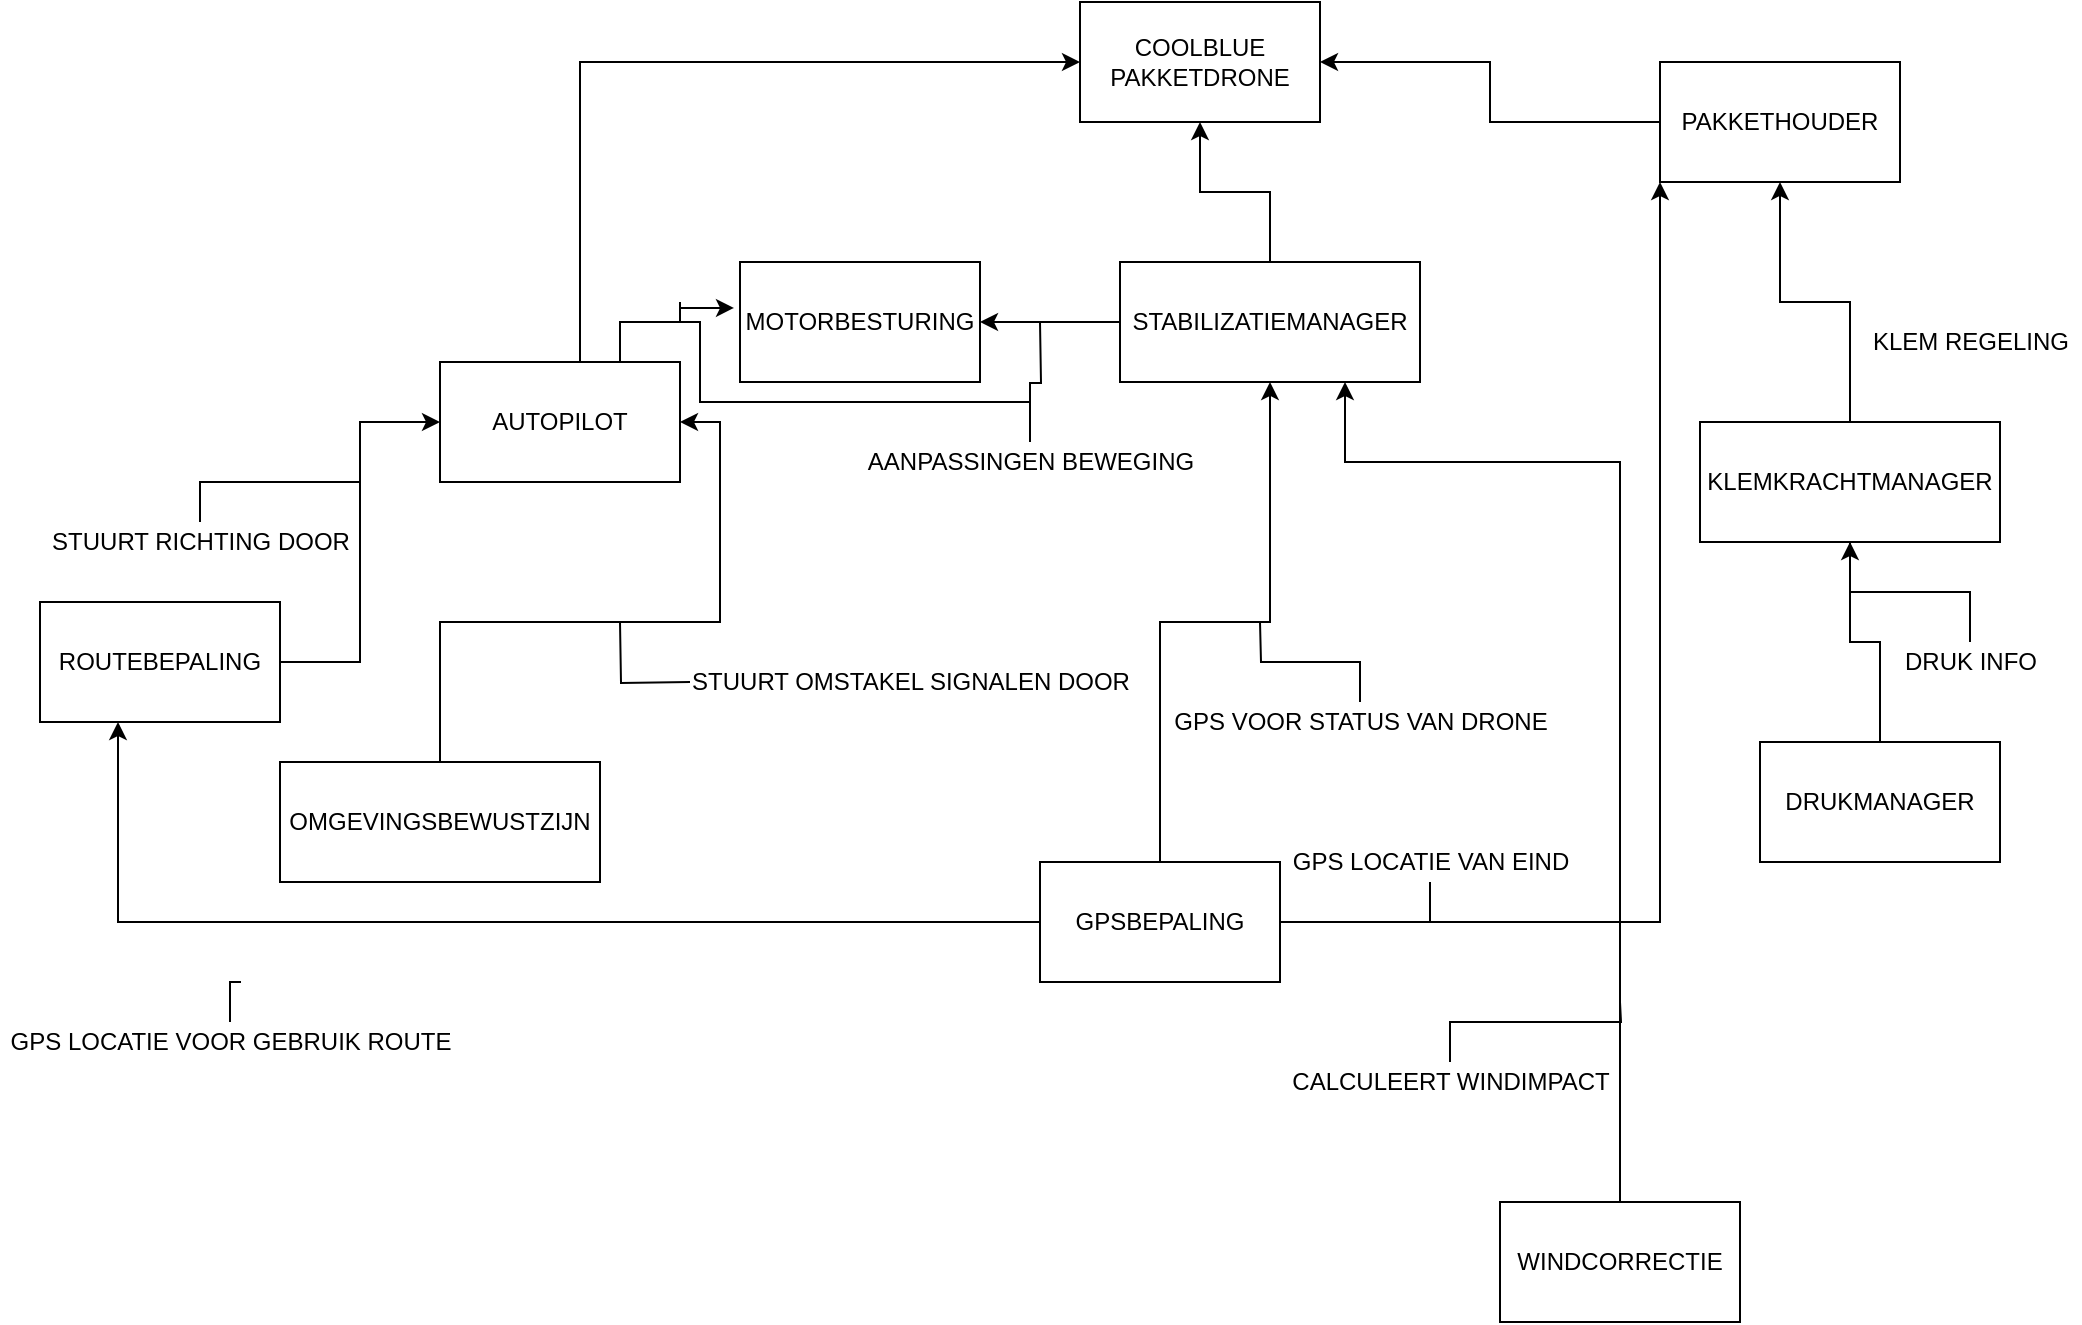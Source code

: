 <mxfile version="14.5.7" type="github"><diagram id="3bLuKH1uTIn5fDuzrInM" name="Page-1"><mxGraphModel dx="2272" dy="763" grid="1" gridSize="10" guides="1" tooltips="1" connect="1" arrows="1" fold="1" page="1" pageScale="1" pageWidth="850" pageHeight="1100" math="0" shadow="0"><root><mxCell id="0"/><mxCell id="1" parent="0"/><mxCell id="SuBQouhVd2eiQVnsVfEx-1" value="COOLBLUE PAKKETDRONE" style="rounded=0;whiteSpace=wrap;html=1;" vertex="1" parent="1"><mxGeometry x="340" y="70" width="120" height="60" as="geometry"/></mxCell><mxCell id="SuBQouhVd2eiQVnsVfEx-24" style="edgeStyle=orthogonalEdgeStyle;rounded=0;orthogonalLoop=1;jettySize=auto;html=1;entryX=0;entryY=0.5;entryDx=0;entryDy=0;" edge="1" parent="1" source="SuBQouhVd2eiQVnsVfEx-2" target="SuBQouhVd2eiQVnsVfEx-1"><mxGeometry relative="1" as="geometry"><Array as="points"><mxPoint x="90" y="100"/></Array></mxGeometry></mxCell><mxCell id="SuBQouhVd2eiQVnsVfEx-49" style="edgeStyle=orthogonalEdgeStyle;rounded=0;orthogonalLoop=1;jettySize=auto;html=1;startArrow=none;startFill=0;endArrow=classic;endFill=1;entryX=-0.025;entryY=0.383;entryDx=0;entryDy=0;entryPerimeter=0;" edge="1" parent="1" source="SuBQouhVd2eiQVnsVfEx-2" target="SuBQouhVd2eiQVnsVfEx-8"><mxGeometry relative="1" as="geometry"><mxPoint x="140" y="210" as="targetPoint"/><Array as="points"><mxPoint x="110" y="230"/><mxPoint x="140" y="230"/><mxPoint x="140" y="223"/></Array></mxGeometry></mxCell><mxCell id="SuBQouhVd2eiQVnsVfEx-2" value="AUTOPILOT" style="rounded=0;whiteSpace=wrap;html=1;" vertex="1" parent="1"><mxGeometry x="20" y="250" width="120" height="60" as="geometry"/></mxCell><mxCell id="SuBQouhVd2eiQVnsVfEx-22" style="edgeStyle=orthogonalEdgeStyle;rounded=0;orthogonalLoop=1;jettySize=auto;html=1;entryX=0;entryY=0.5;entryDx=0;entryDy=0;" edge="1" parent="1" source="SuBQouhVd2eiQVnsVfEx-3" target="SuBQouhVd2eiQVnsVfEx-2"><mxGeometry relative="1" as="geometry"/></mxCell><mxCell id="SuBQouhVd2eiQVnsVfEx-3" value="ROUTEBEPALING" style="rounded=0;whiteSpace=wrap;html=1;" vertex="1" parent="1"><mxGeometry x="-180" y="370" width="120" height="60" as="geometry"/></mxCell><mxCell id="SuBQouhVd2eiQVnsVfEx-23" style="edgeStyle=orthogonalEdgeStyle;rounded=0;orthogonalLoop=1;jettySize=auto;html=1;entryX=1;entryY=0.5;entryDx=0;entryDy=0;" edge="1" parent="1" source="SuBQouhVd2eiQVnsVfEx-4" target="SuBQouhVd2eiQVnsVfEx-2"><mxGeometry relative="1" as="geometry"/></mxCell><mxCell id="SuBQouhVd2eiQVnsVfEx-4" value="OMGEVINGSBEWUSTZIJN" style="rounded=0;whiteSpace=wrap;html=1;" vertex="1" parent="1"><mxGeometry x="-60" y="450" width="160" height="60" as="geometry"/></mxCell><mxCell id="SuBQouhVd2eiQVnsVfEx-25" style="edgeStyle=orthogonalEdgeStyle;rounded=0;orthogonalLoop=1;jettySize=auto;html=1;entryX=0.5;entryY=1;entryDx=0;entryDy=0;" edge="1" parent="1" source="SuBQouhVd2eiQVnsVfEx-5" target="SuBQouhVd2eiQVnsVfEx-1"><mxGeometry relative="1" as="geometry"/></mxCell><mxCell id="SuBQouhVd2eiQVnsVfEx-47" style="edgeStyle=orthogonalEdgeStyle;rounded=0;orthogonalLoop=1;jettySize=auto;html=1;entryX=1;entryY=0.5;entryDx=0;entryDy=0;startArrow=none;startFill=0;endArrow=classic;endFill=1;" edge="1" parent="1" source="SuBQouhVd2eiQVnsVfEx-5" target="SuBQouhVd2eiQVnsVfEx-8"><mxGeometry relative="1" as="geometry"/></mxCell><mxCell id="SuBQouhVd2eiQVnsVfEx-5" value="STABILIZATIEMANAGER" style="rounded=0;whiteSpace=wrap;html=1;" vertex="1" parent="1"><mxGeometry x="360" y="200" width="150" height="60" as="geometry"/></mxCell><mxCell id="SuBQouhVd2eiQVnsVfEx-26" style="edgeStyle=orthogonalEdgeStyle;rounded=0;orthogonalLoop=1;jettySize=auto;html=1;" edge="1" parent="1" source="SuBQouhVd2eiQVnsVfEx-6" target="SuBQouhVd2eiQVnsVfEx-5"><mxGeometry relative="1" as="geometry"/></mxCell><mxCell id="SuBQouhVd2eiQVnsVfEx-37" style="edgeStyle=orthogonalEdgeStyle;rounded=0;orthogonalLoop=1;jettySize=auto;html=1;entryX=0.325;entryY=1;entryDx=0;entryDy=0;entryPerimeter=0;endArrow=classic;endFill=1;startArrow=none;startFill=0;" edge="1" parent="1" source="SuBQouhVd2eiQVnsVfEx-6" target="SuBQouhVd2eiQVnsVfEx-3"><mxGeometry relative="1" as="geometry"/></mxCell><mxCell id="SuBQouhVd2eiQVnsVfEx-54" style="edgeStyle=orthogonalEdgeStyle;rounded=0;orthogonalLoop=1;jettySize=auto;html=1;startArrow=none;startFill=0;endArrow=classic;endFill=1;entryX=0;entryY=1;entryDx=0;entryDy=0;" edge="1" parent="1" source="SuBQouhVd2eiQVnsVfEx-6" target="SuBQouhVd2eiQVnsVfEx-9"><mxGeometry relative="1" as="geometry"/></mxCell><mxCell id="SuBQouhVd2eiQVnsVfEx-6" value="GPSBEPALING" style="rounded=0;whiteSpace=wrap;html=1;" vertex="1" parent="1"><mxGeometry x="320" y="500" width="120" height="60" as="geometry"/></mxCell><mxCell id="SuBQouhVd2eiQVnsVfEx-27" style="edgeStyle=orthogonalEdgeStyle;rounded=0;orthogonalLoop=1;jettySize=auto;html=1;entryX=0.75;entryY=1;entryDx=0;entryDy=0;" edge="1" parent="1" source="SuBQouhVd2eiQVnsVfEx-7" target="SuBQouhVd2eiQVnsVfEx-5"><mxGeometry relative="1" as="geometry"><Array as="points"><mxPoint x="610" y="300"/><mxPoint x="473" y="300"/></Array></mxGeometry></mxCell><mxCell id="SuBQouhVd2eiQVnsVfEx-7" value="WINDCORRECTIE" style="rounded=0;whiteSpace=wrap;html=1;" vertex="1" parent="1"><mxGeometry x="550" y="670" width="120" height="60" as="geometry"/></mxCell><mxCell id="SuBQouhVd2eiQVnsVfEx-8" value="MOTORBESTURING" style="rounded=0;whiteSpace=wrap;html=1;" vertex="1" parent="1"><mxGeometry x="170" y="200" width="120" height="60" as="geometry"/></mxCell><mxCell id="SuBQouhVd2eiQVnsVfEx-31" style="edgeStyle=orthogonalEdgeStyle;rounded=0;orthogonalLoop=1;jettySize=auto;html=1;entryX=1;entryY=0.5;entryDx=0;entryDy=0;" edge="1" parent="1" source="SuBQouhVd2eiQVnsVfEx-9" target="SuBQouhVd2eiQVnsVfEx-1"><mxGeometry relative="1" as="geometry"/></mxCell><mxCell id="SuBQouhVd2eiQVnsVfEx-9" value="PAKKETHOUDER" style="rounded=0;whiteSpace=wrap;html=1;" vertex="1" parent="1"><mxGeometry x="630" y="100" width="120" height="60" as="geometry"/></mxCell><mxCell id="SuBQouhVd2eiQVnsVfEx-30" style="edgeStyle=orthogonalEdgeStyle;rounded=0;orthogonalLoop=1;jettySize=auto;html=1;entryX=0.5;entryY=1;entryDx=0;entryDy=0;" edge="1" parent="1" source="SuBQouhVd2eiQVnsVfEx-10" target="SuBQouhVd2eiQVnsVfEx-9"><mxGeometry relative="1" as="geometry"/></mxCell><mxCell id="SuBQouhVd2eiQVnsVfEx-10" value="KLEMKRACHTMANAGER" style="rounded=0;whiteSpace=wrap;html=1;" vertex="1" parent="1"><mxGeometry x="650" y="280" width="150" height="60" as="geometry"/></mxCell><mxCell id="SuBQouhVd2eiQVnsVfEx-29" style="edgeStyle=orthogonalEdgeStyle;rounded=0;orthogonalLoop=1;jettySize=auto;html=1;entryX=0.5;entryY=1;entryDx=0;entryDy=0;" edge="1" parent="1" source="SuBQouhVd2eiQVnsVfEx-11" target="SuBQouhVd2eiQVnsVfEx-10"><mxGeometry relative="1" as="geometry"/></mxCell><mxCell id="SuBQouhVd2eiQVnsVfEx-11" value="DRUKMANAGER" style="rounded=0;whiteSpace=wrap;html=1;" vertex="1" parent="1"><mxGeometry x="680" y="440" width="120" height="60" as="geometry"/></mxCell><mxCell id="SuBQouhVd2eiQVnsVfEx-35" style="edgeStyle=orthogonalEdgeStyle;rounded=0;orthogonalLoop=1;jettySize=auto;html=1;endArrow=none;endFill=0;" edge="1" parent="1" source="SuBQouhVd2eiQVnsVfEx-32"><mxGeometry relative="1" as="geometry"><mxPoint x="-20" y="310" as="targetPoint"/></mxGeometry></mxCell><mxCell id="SuBQouhVd2eiQVnsVfEx-32" value="STUURT RICHTING DOOR" style="text;html=1;align=center;verticalAlign=middle;resizable=0;points=[];autosize=1;" vertex="1" parent="1"><mxGeometry x="-180" y="330" width="160" height="20" as="geometry"/></mxCell><mxCell id="SuBQouhVd2eiQVnsVfEx-36" style="edgeStyle=orthogonalEdgeStyle;rounded=0;orthogonalLoop=1;jettySize=auto;html=1;endArrow=none;endFill=0;" edge="1" parent="1"><mxGeometry relative="1" as="geometry"><mxPoint x="110" y="380" as="targetPoint"/><mxPoint x="145" y="410" as="sourcePoint"/></mxGeometry></mxCell><mxCell id="SuBQouhVd2eiQVnsVfEx-33" value="STUURT OMSTAKEL SIGNALEN DOOR" style="text;html=1;align=center;verticalAlign=middle;resizable=0;points=[];autosize=1;" vertex="1" parent="1"><mxGeometry x="140" y="400" width="230" height="20" as="geometry"/></mxCell><mxCell id="SuBQouhVd2eiQVnsVfEx-39" style="edgeStyle=orthogonalEdgeStyle;rounded=0;orthogonalLoop=1;jettySize=auto;html=1;startArrow=none;startFill=0;endArrow=none;endFill=0;" edge="1" parent="1" source="SuBQouhVd2eiQVnsVfEx-38"><mxGeometry relative="1" as="geometry"><mxPoint x="-80" y="560" as="targetPoint"/></mxGeometry></mxCell><mxCell id="SuBQouhVd2eiQVnsVfEx-38" value="GPS LOCATIE VOOR GEBRUIK ROUTE" style="text;html=1;align=center;verticalAlign=middle;resizable=0;points=[];autosize=1;" vertex="1" parent="1"><mxGeometry x="-200" y="580" width="230" height="20" as="geometry"/></mxCell><mxCell id="SuBQouhVd2eiQVnsVfEx-45" style="edgeStyle=orthogonalEdgeStyle;rounded=0;orthogonalLoop=1;jettySize=auto;html=1;startArrow=none;startFill=0;endArrow=none;endFill=0;" edge="1" parent="1" source="SuBQouhVd2eiQVnsVfEx-40"><mxGeometry relative="1" as="geometry"><mxPoint x="430" y="380" as="targetPoint"/></mxGeometry></mxCell><mxCell id="SuBQouhVd2eiQVnsVfEx-40" value="GPS VOOR STATUS VAN DRONE " style="text;html=1;align=center;verticalAlign=middle;resizable=0;points=[];autosize=1;" vertex="1" parent="1"><mxGeometry x="380" y="420" width="200" height="20" as="geometry"/></mxCell><mxCell id="SuBQouhVd2eiQVnsVfEx-46" style="edgeStyle=orthogonalEdgeStyle;rounded=0;orthogonalLoop=1;jettySize=auto;html=1;startArrow=none;startFill=0;endArrow=none;endFill=0;" edge="1" parent="1" source="SuBQouhVd2eiQVnsVfEx-42"><mxGeometry relative="1" as="geometry"><mxPoint x="610" y="570" as="targetPoint"/></mxGeometry></mxCell><mxCell id="SuBQouhVd2eiQVnsVfEx-42" value="CALCULEERT WINDIMPACT" style="text;html=1;align=center;verticalAlign=middle;resizable=0;points=[];autosize=1;" vertex="1" parent="1"><mxGeometry x="440" y="600" width="170" height="20" as="geometry"/></mxCell><mxCell id="SuBQouhVd2eiQVnsVfEx-50" style="edgeStyle=orthogonalEdgeStyle;rounded=0;orthogonalLoop=1;jettySize=auto;html=1;startArrow=none;startFill=0;endArrow=none;endFill=0;" edge="1" parent="1" source="SuBQouhVd2eiQVnsVfEx-48"><mxGeometry relative="1" as="geometry"><mxPoint x="320" y="230" as="targetPoint"/></mxGeometry></mxCell><mxCell id="SuBQouhVd2eiQVnsVfEx-53" style="edgeStyle=orthogonalEdgeStyle;rounded=0;orthogonalLoop=1;jettySize=auto;html=1;startArrow=none;startFill=0;endArrow=none;endFill=0;" edge="1" parent="1" source="SuBQouhVd2eiQVnsVfEx-48"><mxGeometry relative="1" as="geometry"><mxPoint x="140" y="220" as="targetPoint"/><Array as="points"><mxPoint x="315" y="270"/><mxPoint x="150" y="270"/><mxPoint x="150" y="230"/><mxPoint x="140" y="230"/></Array></mxGeometry></mxCell><mxCell id="SuBQouhVd2eiQVnsVfEx-48" value="AANPASSINGEN BEWEGING" style="text;html=1;align=center;verticalAlign=middle;resizable=0;points=[];autosize=1;" vertex="1" parent="1"><mxGeometry x="230" y="290" width="170" height="20" as="geometry"/></mxCell><mxCell id="SuBQouhVd2eiQVnsVfEx-56" style="edgeStyle=orthogonalEdgeStyle;rounded=0;orthogonalLoop=1;jettySize=auto;html=1;startArrow=none;startFill=0;endArrow=none;endFill=0;" edge="1" parent="1" source="SuBQouhVd2eiQVnsVfEx-55"><mxGeometry relative="1" as="geometry"><mxPoint x="510" y="530" as="targetPoint"/></mxGeometry></mxCell><mxCell id="SuBQouhVd2eiQVnsVfEx-55" value="GPS LOCATIE VAN EIND" style="text;html=1;align=center;verticalAlign=middle;resizable=0;points=[];autosize=1;" vertex="1" parent="1"><mxGeometry x="440" y="490" width="150" height="20" as="geometry"/></mxCell><mxCell id="SuBQouhVd2eiQVnsVfEx-57" value="KLEM REGELING" style="text;html=1;align=center;verticalAlign=middle;resizable=0;points=[];autosize=1;" vertex="1" parent="1"><mxGeometry x="730" y="230" width="110" height="20" as="geometry"/></mxCell><mxCell id="SuBQouhVd2eiQVnsVfEx-59" value="" style="edgeStyle=orthogonalEdgeStyle;rounded=0;orthogonalLoop=1;jettySize=auto;html=1;startArrow=none;startFill=0;endArrow=none;endFill=0;" edge="1" parent="1" source="SuBQouhVd2eiQVnsVfEx-58" target="SuBQouhVd2eiQVnsVfEx-10"><mxGeometry relative="1" as="geometry"/></mxCell><mxCell id="SuBQouhVd2eiQVnsVfEx-58" value="DRUK INFO" style="text;html=1;align=center;verticalAlign=middle;resizable=0;points=[];autosize=1;" vertex="1" parent="1"><mxGeometry x="745" y="390" width="80" height="20" as="geometry"/></mxCell></root></mxGraphModel></diagram></mxfile>